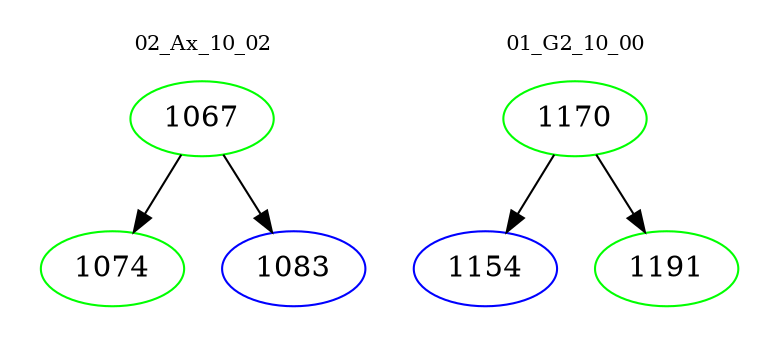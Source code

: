 digraph{
subgraph cluster_0 {
color = white
label = "02_Ax_10_02";
fontsize=10;
T0_1067 [label="1067", color="green"]
T0_1067 -> T0_1074 [color="black"]
T0_1074 [label="1074", color="green"]
T0_1067 -> T0_1083 [color="black"]
T0_1083 [label="1083", color="blue"]
}
subgraph cluster_1 {
color = white
label = "01_G2_10_00";
fontsize=10;
T1_1170 [label="1170", color="green"]
T1_1170 -> T1_1154 [color="black"]
T1_1154 [label="1154", color="blue"]
T1_1170 -> T1_1191 [color="black"]
T1_1191 [label="1191", color="green"]
}
}
